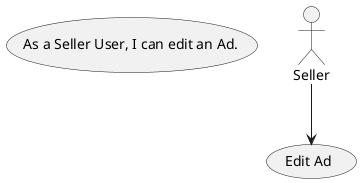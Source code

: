 @startuml
top to bottom direction
usecase UC4 as "
    As a Seller User, I can edit an Ad.
"
actor Seller
Seller --> (Edit Ad)
@enduml
